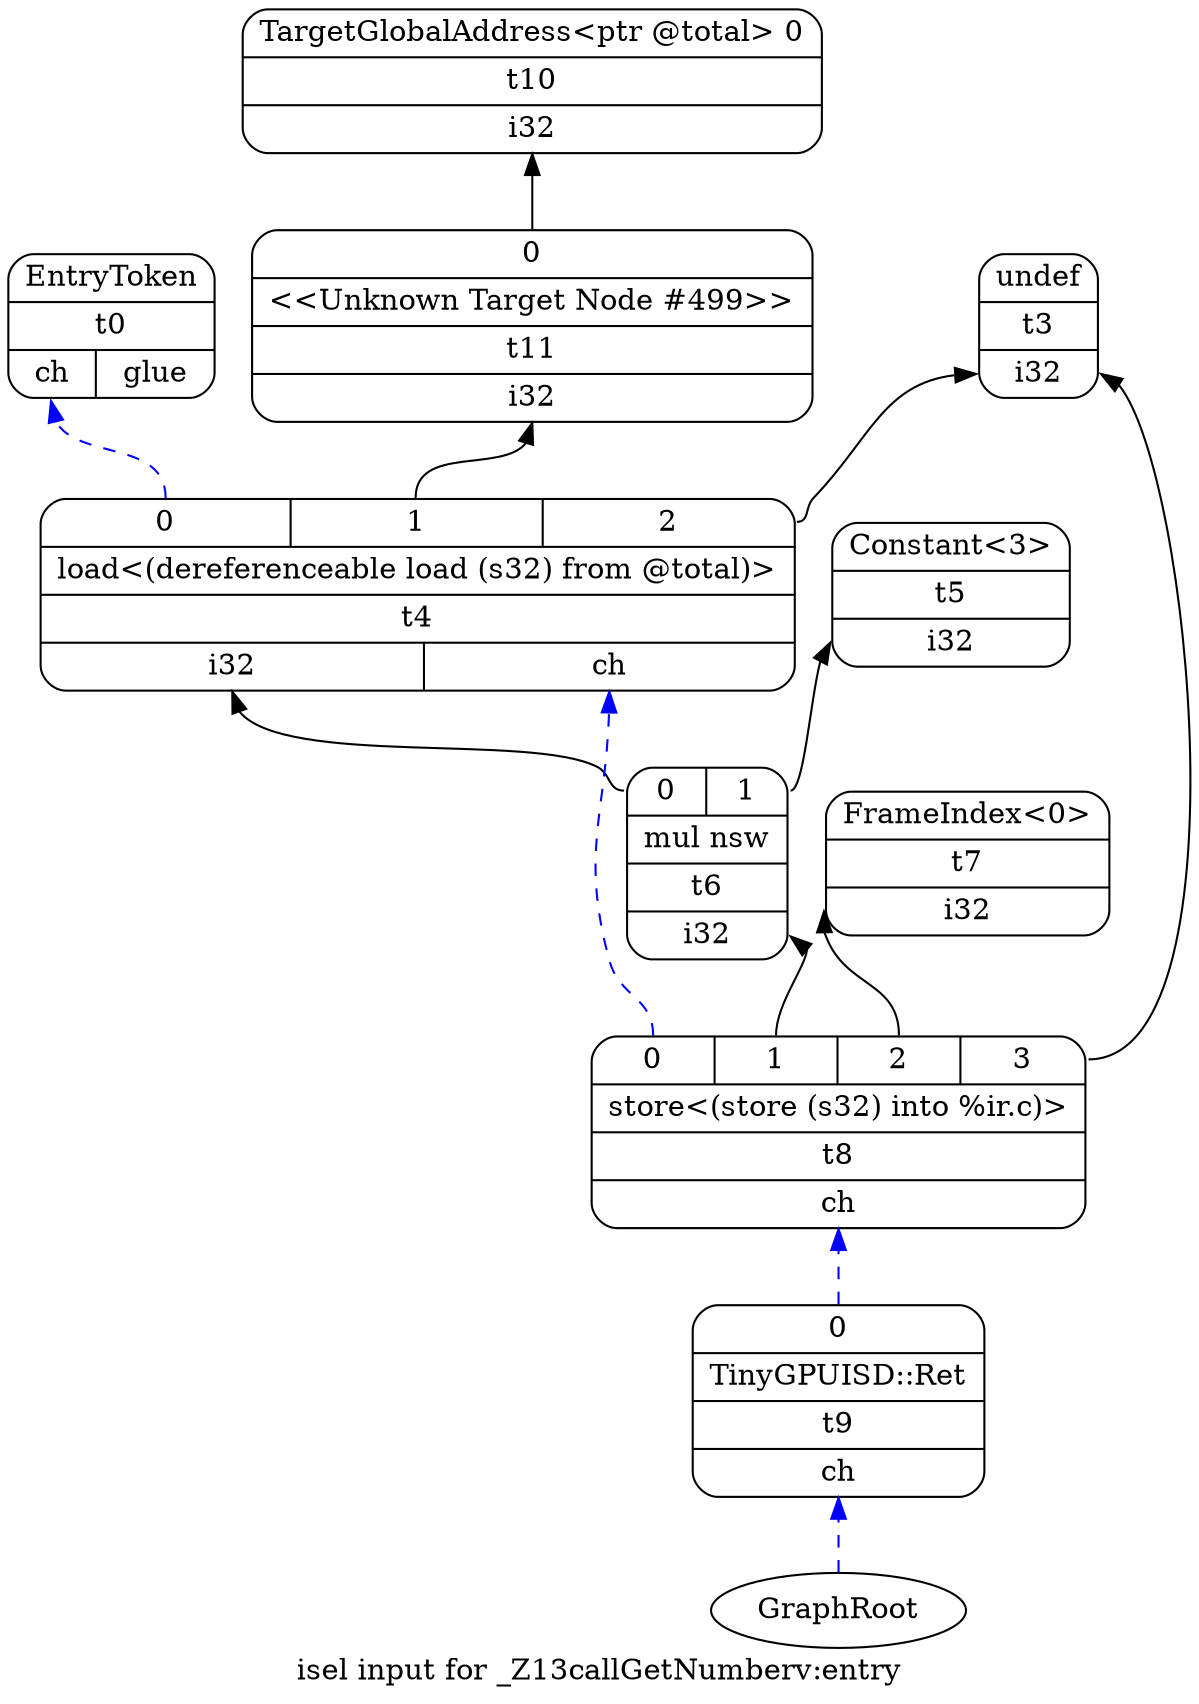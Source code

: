 digraph "isel input for _Z13callGetNumberv:entry" {
	rankdir="BT";
	label="isel input for _Z13callGetNumberv:entry";

	Node0x621790699750 [shape=record,shape=Mrecord,label="{EntryToken|t0|{<d0>ch|<d1>glue}}"];
	Node0x6217906b96c0 [shape=record,shape=Mrecord,label="{undef|t3|{<d0>i32}}"];
	Node0x6217906b97a0 [shape=record,shape=Mrecord,label="{Constant\<3\>|t5|{<d0>i32}}"];
	Node0x6217906b9880 [shape=record,shape=Mrecord,label="{FrameIndex\<0\>|t7|{<d0>i32}}"];
	Node0x6217906b9730 [shape=record,shape=Mrecord,label="{{<s0>0|<s1>1|<s2>2}|load\<(dereferenceable load (s32) from @total)\>|t4|{<d0>i32|<d1>ch}}"];
	Node0x6217906b9730:s0 -> Node0x621790699750:d0[color=blue,style=dashed];
	Node0x6217906b9730:s1 -> Node0x6217906b99d0:d0;
	Node0x6217906b9730:s2 -> Node0x6217906b96c0:d0;
	Node0x6217906b9810 [shape=record,shape=Mrecord,label="{{<s0>0|<s1>1}|mul nsw|t6|{<d0>i32}}"];
	Node0x6217906b9810:s0 -> Node0x6217906b9730:d0;
	Node0x6217906b9810:s1 -> Node0x6217906b97a0:d0;
	Node0x6217906b98f0 [shape=record,shape=Mrecord,label="{{<s0>0|<s1>1|<s2>2|<s3>3}|store\<(store (s32) into %ir.c)\>|t8|{<d0>ch}}"];
	Node0x6217906b98f0:s0 -> Node0x6217906b9730:d1[color=blue,style=dashed];
	Node0x6217906b98f0:s1 -> Node0x6217906b9810:d0;
	Node0x6217906b98f0:s2 -> Node0x6217906b9880:d0;
	Node0x6217906b98f0:s3 -> Node0x6217906b96c0:d0;
	Node0x6217906b9960 [shape=record,shape=Mrecord,label="{{<s0>0}|TinyGPUISD::Ret|t9|{<d0>ch}}"];
	Node0x6217906b9960:s0 -> Node0x6217906b98f0:d0[color=blue,style=dashed];
	Node0x6217906b9650 [shape=record,shape=Mrecord,label="{TargetGlobalAddress\<ptr @total\> 0|t10|{<d0>i32}}"];
	Node0x6217906b99d0 [shape=record,shape=Mrecord,label="{{<s0>0}|\<\<Unknown Target Node #499\>\>|t11|{<d0>i32}}"];
	Node0x6217906b99d0:s0 -> Node0x6217906b9650:d0;
	Node0x0[ plaintext=circle, label ="GraphRoot"];
	Node0x0 -> Node0x6217906b9960:d0[color=blue,style=dashed];
}
